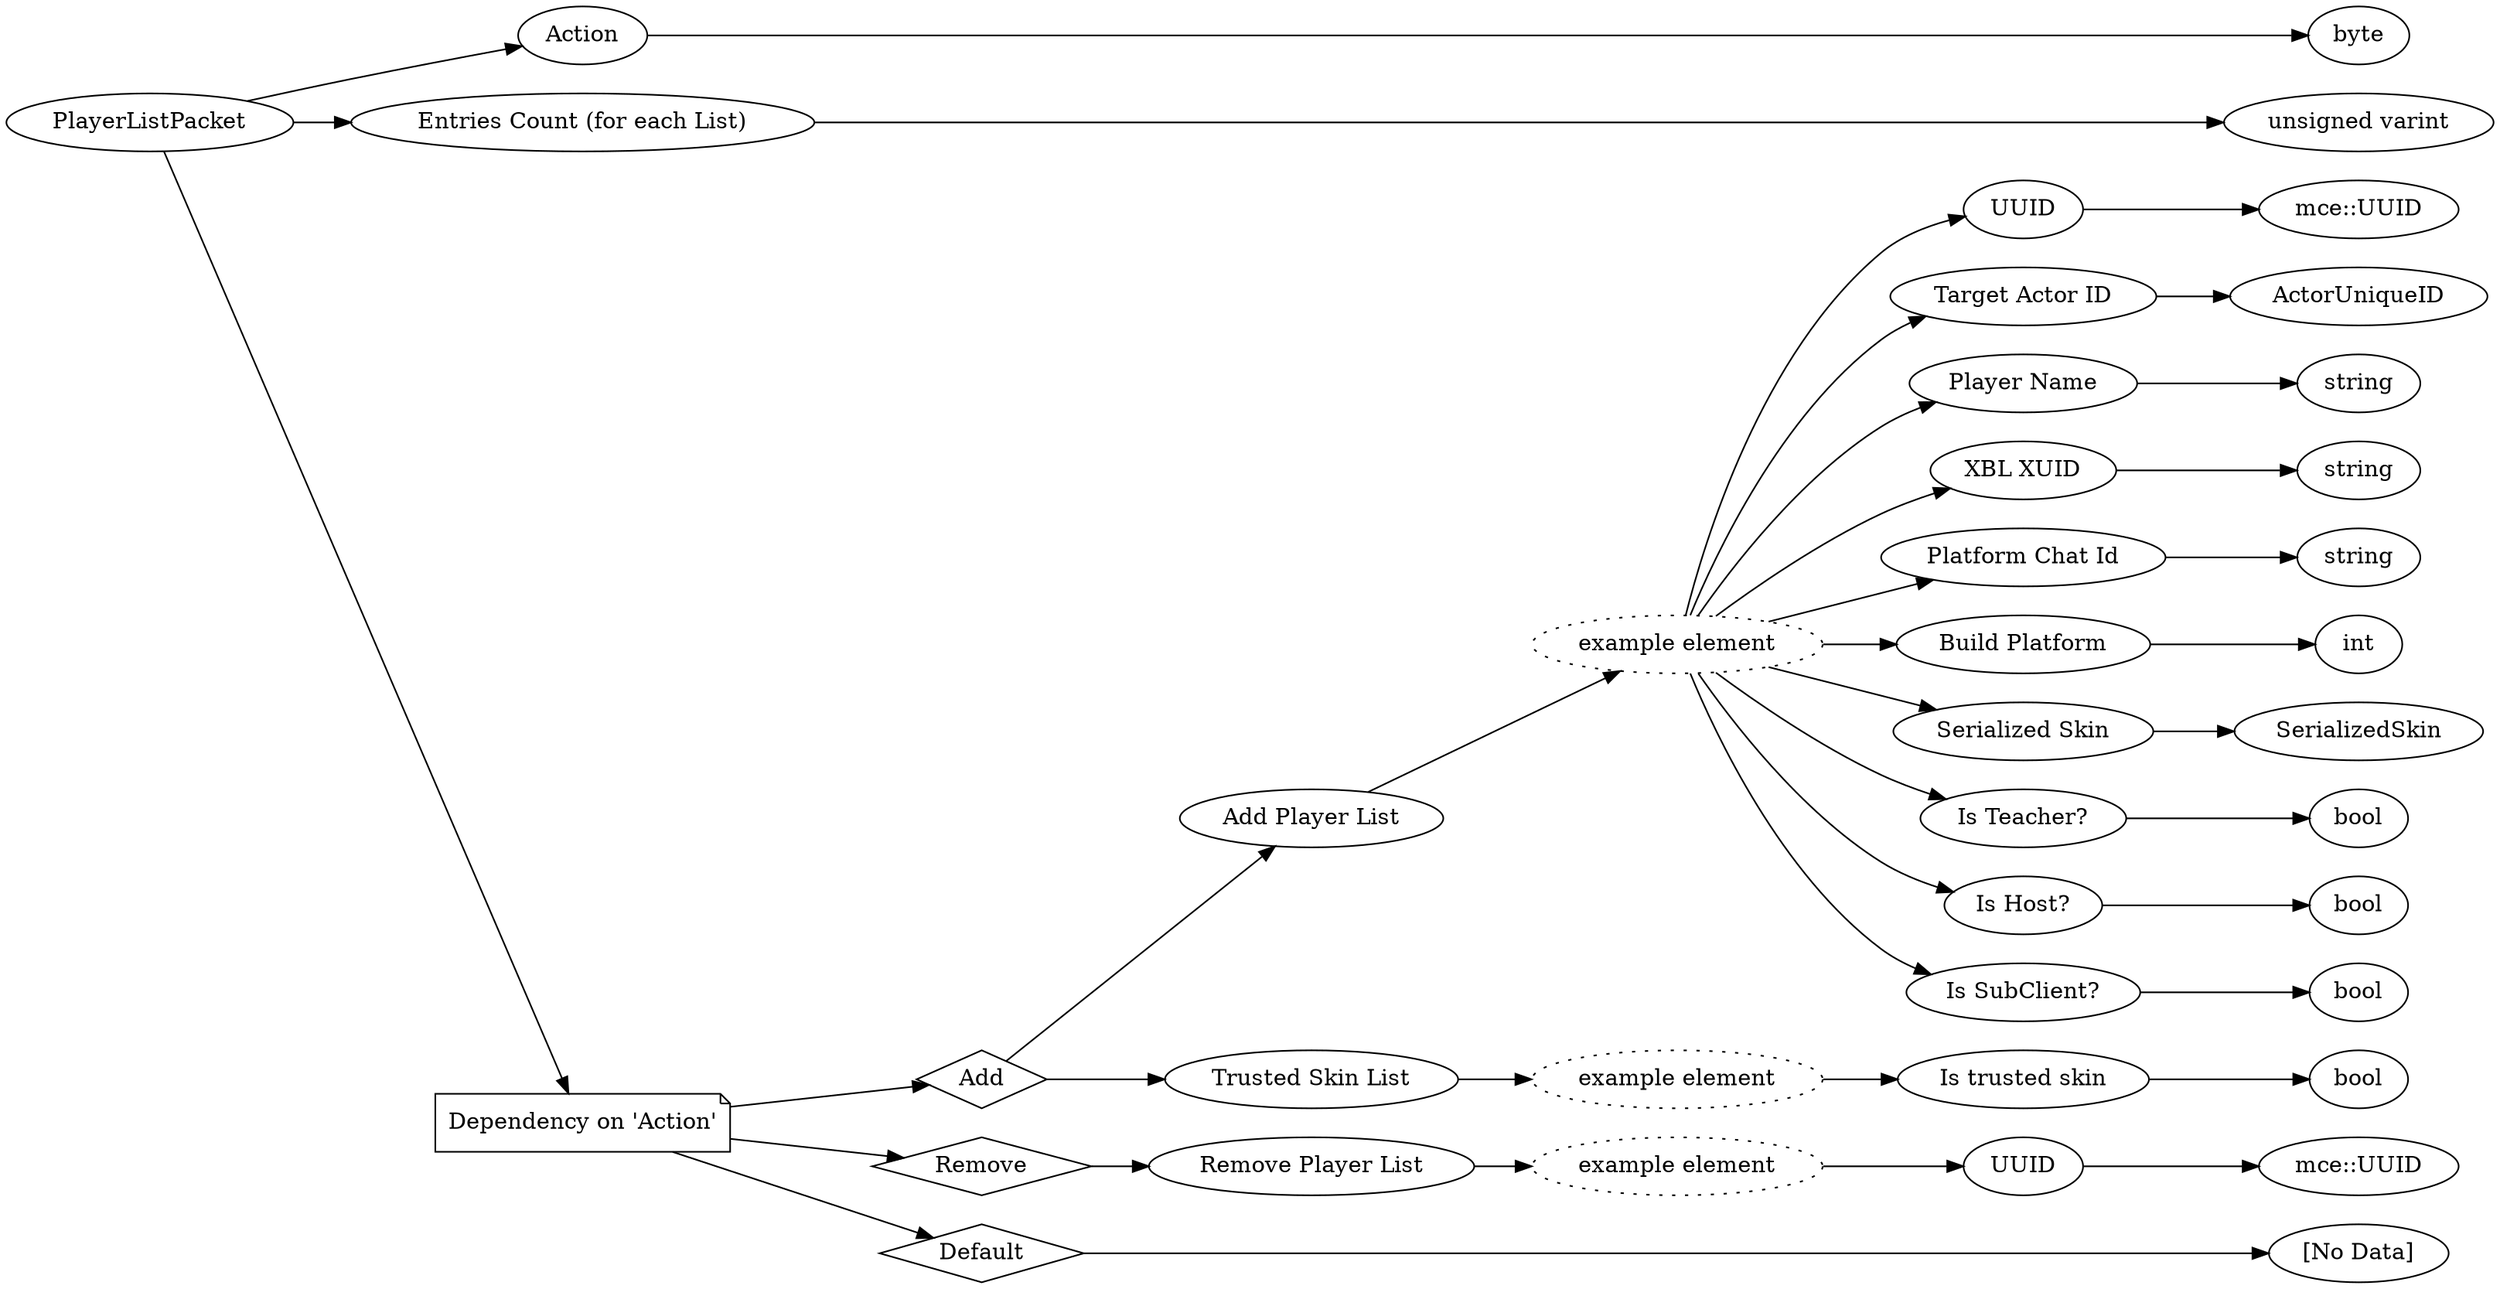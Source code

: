 digraph "PlayerListPacket" {
rankdir = LR
0
0 -> 1
1 -> 2
0 -> 3
3 -> 4
0 -> 5
5 -> 6
6 -> 7
7 -> 8
8 -> 9
9 -> 10
8 -> 11
11 -> 12
8 -> 13
13 -> 14
8 -> 15
15 -> 16
8 -> 17
17 -> 18
8 -> 19
19 -> 20
8 -> 21
21 -> 113
8 -> 114
114 -> 115
8 -> 116
116 -> 117
8 -> 118
118 -> 119
6 -> 120
120 -> 121
121 -> 122
122 -> 123
5 -> 124
124 -> 125
125 -> 126
126 -> 127
127 -> 128
5 -> 129
129 -> 130

0 [label="PlayerListPacket",comment="name: \"PlayerListPacket\", typeName: \"\", id: 0, branchId: 63, recurseId: -1, attributes: 0, notes: \"\""];
1 [label="Action",comment="name: \"Action\", typeName: \"\", id: 1, branchId: 0, recurseId: -1, attributes: 0, notes: \"\""];
2 [label="byte",comment="name: \"byte\", typeName: \"\", id: 2, branchId: 0, recurseId: -1, attributes: 512, notes: \"\""];
3 [label="Entries Count (for each List)",comment="name: \"Entries Count (for each List)\", typeName: \"\", id: 3, branchId: 0, recurseId: -1, attributes: 0, notes: \"\""];
4 [label="unsigned varint",comment="name: \"unsigned varint\", typeName: \"\", id: 4, branchId: 0, recurseId: -1, attributes: 512, notes: \"\""];
5 [label="Dependency on 'Action'",shape=note,comment="name: \"Dependency on 'Action'\", typeName: \"\", id: 5, branchId: 0, recurseId: -1, attributes: 2, notes: \"\""];
6 [label="Add",shape=diamond,comment="name: \"Add\", typeName: \"\", id: 6, branchId: 0, recurseId: -1, attributes: 4, notes: \"\""];
7 [label="Add Player List",comment="name: \"Add Player List\", typeName: \"\", id: 7, branchId: 0, recurseId: -1, attributes: 8, notes: \"\""];
8 [label="example element",style=dotted,comment="name: \"example element\", typeName: \"\", id: 8, branchId: 0, recurseId: -1, attributes: 16, notes: \"\""];
9 [label="UUID",comment="name: \"UUID\", typeName: \"mce::UUID\", id: 9, branchId: 0, recurseId: -1, attributes: 256, notes: \"\""];
10 [label="mce::UUID",comment="name: \"mce::UUID\", typeName: \"\", id: 10, branchId: 0, recurseId: -1, attributes: 512, notes: \"\""];
11 [label="Target Actor ID",comment="name: \"Target Actor ID\", typeName: \"ActorUniqueID\", id: 11, branchId: 0, recurseId: -1, attributes: 256, notes: \"\""];
12 [label="ActorUniqueID",comment="name: \"ActorUniqueID\", typeName: \"\", id: 12, branchId: 0, recurseId: -1, attributes: 512, notes: \"\""];
13 [label="Player Name",comment="name: \"Player Name\", typeName: \"\", id: 13, branchId: 0, recurseId: -1, attributes: 0, notes: \"\""];
14 [label="string",comment="name: \"string\", typeName: \"\", id: 14, branchId: 0, recurseId: -1, attributes: 512, notes: \"\""];
15 [label="XBL XUID",comment="name: \"XBL XUID\", typeName: \"\", id: 15, branchId: 0, recurseId: -1, attributes: 0, notes: \"\""];
16 [label="string",comment="name: \"string\", typeName: \"\", id: 16, branchId: 0, recurseId: -1, attributes: 512, notes: \"\""];
17 [label="Platform Chat Id",comment="name: \"Platform Chat Id\", typeName: \"\", id: 17, branchId: 0, recurseId: -1, attributes: 0, notes: \"\""];
18 [label="string",comment="name: \"string\", typeName: \"\", id: 18, branchId: 0, recurseId: -1, attributes: 512, notes: \"\""];
19 [label="Build Platform",comment="name: \"Build Platform\", typeName: \"\", id: 19, branchId: 0, recurseId: -1, attributes: 0, notes: \"\""];
20 [label="int",comment="name: \"int\", typeName: \"\", id: 20, branchId: 0, recurseId: -1, attributes: 512, notes: \"\""];
21 [label="Serialized Skin",comment="name: \"Serialized Skin\", typeName: \"SerializedSkin\", id: 21, branchId: 0, recurseId: -1, attributes: 256, notes: \"\""];
113 [label="SerializedSkin",comment="name: \"SerializedSkin\", typeName: \"\", id: 113, branchId: 0, recurseId: -1, attributes: 512, notes: \"\""];
114 [label="Is Teacher?",comment="name: \"Is Teacher?\", typeName: \"\", id: 114, branchId: 0, recurseId: -1, attributes: 0, notes: \"\""];
115 [label="bool",comment="name: \"bool\", typeName: \"\", id: 115, branchId: 0, recurseId: -1, attributes: 512, notes: \"\""];
116 [label="Is Host?",comment="name: \"Is Host?\", typeName: \"\", id: 116, branchId: 0, recurseId: -1, attributes: 0, notes: \"\""];
117 [label="bool",comment="name: \"bool\", typeName: \"\", id: 117, branchId: 0, recurseId: -1, attributes: 512, notes: \"\""];
118 [label="Is SubClient?",comment="name: \"Is SubClient?\", typeName: \"\", id: 118, branchId: 0, recurseId: -1, attributes: 0, notes: \"\""];
119 [label="bool",comment="name: \"bool\", typeName: \"\", id: 119, branchId: 0, recurseId: -1, attributes: 512, notes: \"\""];
120 [label="Trusted Skin List",comment="name: \"Trusted Skin List\", typeName: \"\", id: 120, branchId: 0, recurseId: -1, attributes: 8, notes: \"\""];
121 [label="example element",style=dotted,comment="name: \"example element\", typeName: \"\", id: 121, branchId: 0, recurseId: -1, attributes: 16, notes: \"\""];
122 [label="Is trusted skin",comment="name: \"Is trusted skin\", typeName: \"\", id: 122, branchId: 0, recurseId: -1, attributes: 0, notes: \"\""];
123 [label="bool",comment="name: \"bool\", typeName: \"\", id: 123, branchId: 0, recurseId: -1, attributes: 512, notes: \"\""];
124 [label="Remove",shape=diamond,comment="name: \"Remove\", typeName: \"\", id: 124, branchId: 1, recurseId: -1, attributes: 4, notes: \"\""];
125 [label="Remove Player List",comment="name: \"Remove Player List\", typeName: \"\", id: 125, branchId: 0, recurseId: -1, attributes: 8, notes: \"\""];
126 [label="example element",style=dotted,comment="name: \"example element\", typeName: \"\", id: 126, branchId: 0, recurseId: -1, attributes: 16, notes: \"\""];
127 [label="UUID",comment="name: \"UUID\", typeName: \"mce::UUID\", id: 127, branchId: 0, recurseId: -1, attributes: 256, notes: \"\""];
128 [label="mce::UUID",comment="name: \"mce::UUID\", typeName: \"\", id: 128, branchId: 0, recurseId: -1, attributes: 512, notes: \"\""];
129 [label="Default",shape=diamond,comment="name: \"Default\", typeName: \"\", id: 129, branchId: 2, recurseId: -1, attributes: 4, notes: \"\""];
130 [label="[No Data]",comment="name: \"[No Data]\", typeName: \"\", id: 130, branchId: 0, recurseId: -1, attributes: 512, notes: \"\""];
{ rank = max;2;4;10;12;14;16;18;20;113;115;117;119;123;128;130}

}
